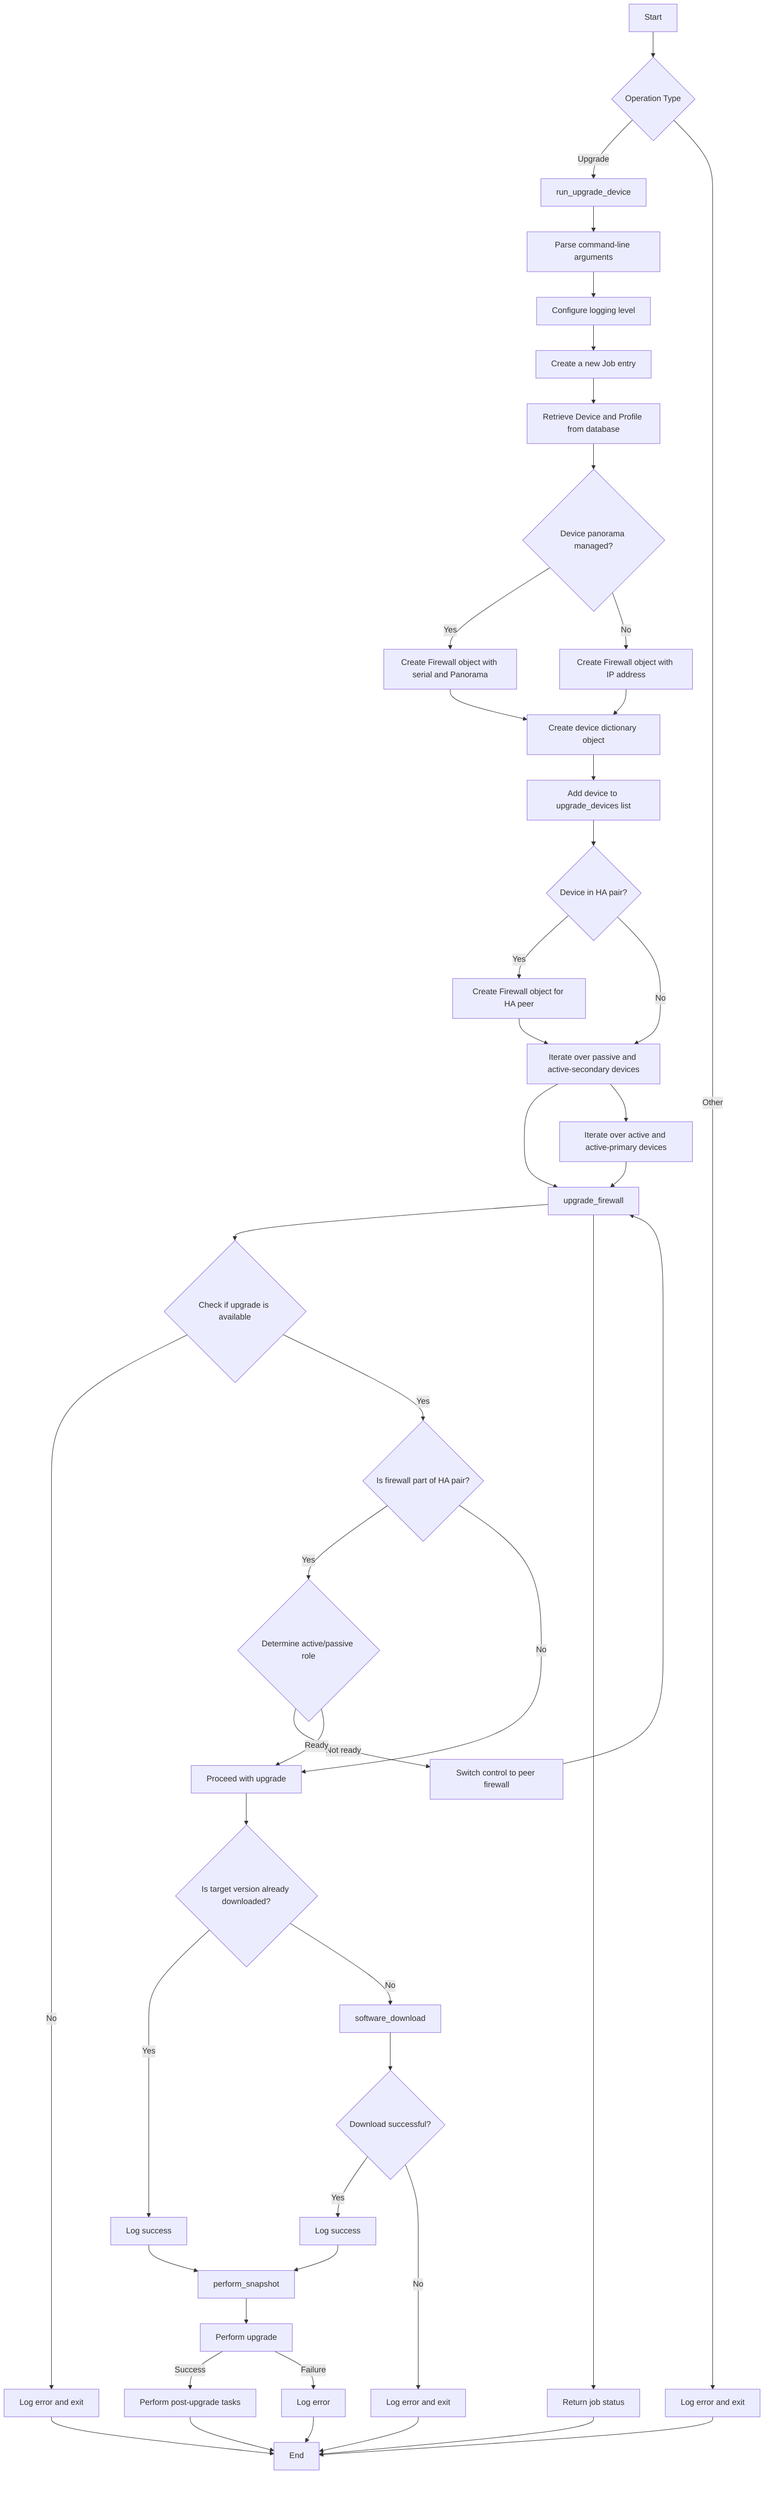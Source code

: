 graph TD
    A[Start] --> B{Operation Type}
    B -->|Upgrade| C[run_upgrade_device]
    C --> D[Parse command-line arguments]
    D --> E[Configure logging level]
    E --> F[Create a new Job entry]
    F --> G[Retrieve Device and Profile from database]
    G --> H{Device panorama managed?}
    H -->|Yes| I[Create Firewall object with serial and Panorama]
    H -->|No| J[Create Firewall object with IP address]
    I --> K[Create device dictionary object]
    J --> K
    K --> L[Add device to upgrade_devices list]
    L --> M{Device in HA pair?}
    M -->|Yes| N[Create Firewall object for HA peer]
    N --> O[Iterate over passive and active-secondary devices]
    M -->|No| O
    O --> P[upgrade_firewall]
    P --> Q{Check if upgrade is available}
    Q -->|No| R[Log error and exit]
    Q -->|Yes| S{Is firewall part of HA pair?}
    S -->|Yes| T{Determine active/passive role}
    T -->|Not ready| U[Switch control to peer firewall]
    T -->|Ready| V[Proceed with upgrade]
    S -->|No| V
    V --> W{Is target version already downloaded?}
    W -->|Yes| X[Log success]
    W -->|No| Y[software_download]
    Y --> Z{Download successful?}
    Z -->|Yes| AA[Log success]
    Z -->|No| AB[Log error and exit]
    AA --> AC[perform_snapshot]
    X --> AC
    AC --> AD[Perform upgrade]
    AD -->|Success| AE[Perform post-upgrade tasks]
    AD -->|Failure| AF[Log error]
    AE --> AG[End]
    AF --> AG
    AB --> AG
    R --> AG
    U --> P
    O --> AH[Iterate over active and active-primary devices]
    AH --> P
    P --> AI[Return job status]
    AI --> AG
    B -->|Other| AJ[Log error and exit]
    AJ --> AG